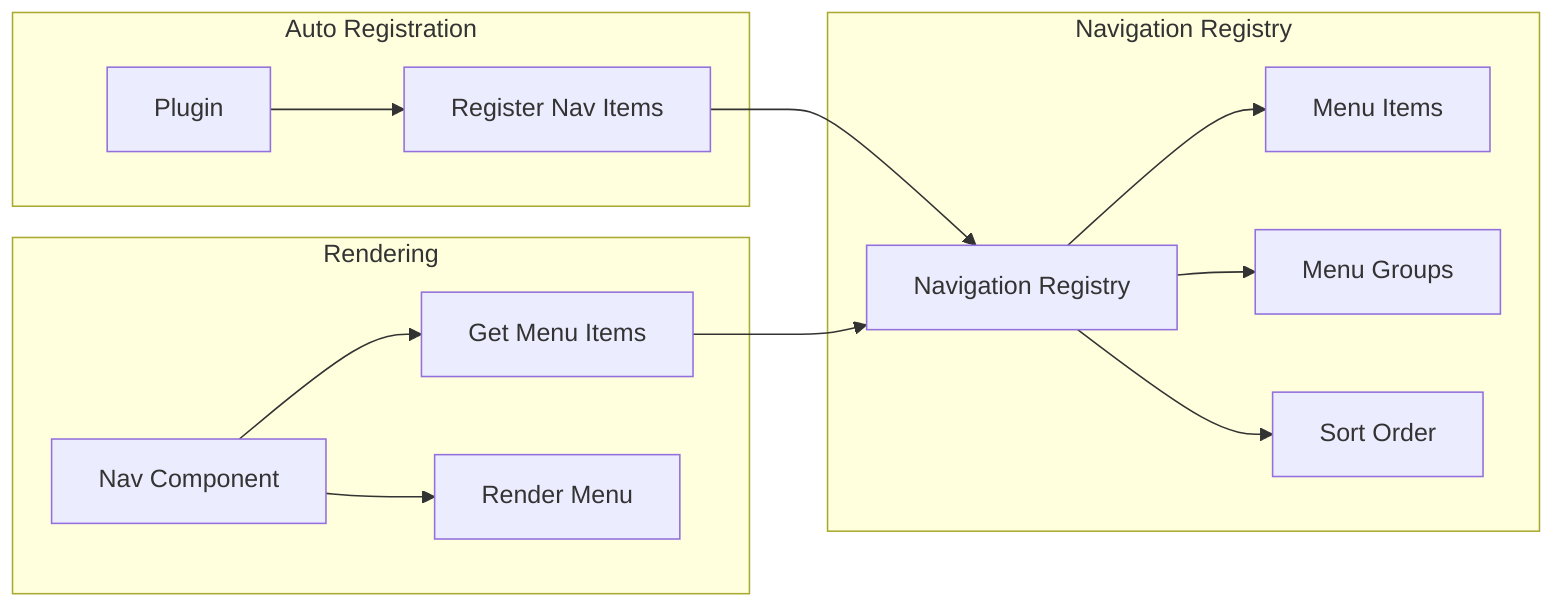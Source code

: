 graph LR
    subgraph "Navigation Registry"
        NavReg[Navigation Registry]
        NavReg --> MenuItems[Menu Items]
        NavReg --> Groups[Menu Groups]
        NavReg --> Order[Sort Order]
    end

    subgraph "Auto Registration"
        Plugin[Plugin]
        Plugin --> RegisterNav[Register Nav Items]
        RegisterNav --> NavReg
    end

    subgraph "Rendering"
        NavComp[Nav Component]
        NavComp --> GetItems[Get Menu Items]
        GetItems --> NavReg
        NavComp --> RenderMenu[Render Menu]
    end